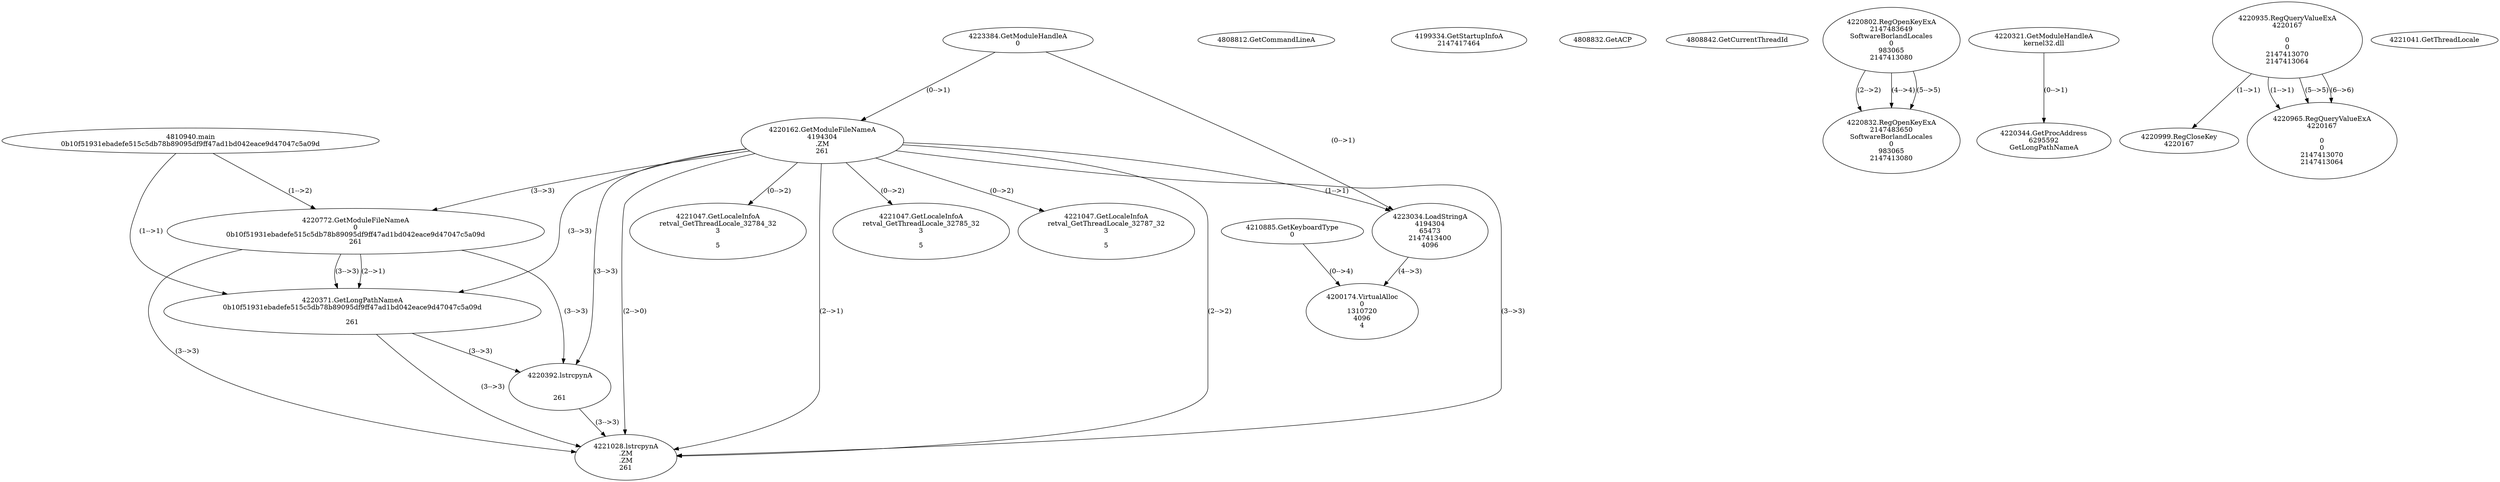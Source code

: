 // Global SCDG with merge call
digraph {
	0 [label="4810940.main
0b10f51931ebadefe515c5db78b89095df9ff47ad1bd042eace9d47047c5a09d"]
	1 [label="4223384.GetModuleHandleA
0"]
	2 [label="4210885.GetKeyboardType
0"]
	3 [label="4808812.GetCommandLineA
"]
	4 [label="4199334.GetStartupInfoA
2147417464"]
	5 [label="4808832.GetACP
"]
	6 [label="4808842.GetCurrentThreadId
"]
	7 [label="4220162.GetModuleFileNameA
4194304
.ZM
261"]
	1 -> 7 [label="(0-->1)"]
	8 [label="4220772.GetModuleFileNameA
0
0b10f51931ebadefe515c5db78b89095df9ff47ad1bd042eace9d47047c5a09d
261"]
	0 -> 8 [label="(1-->2)"]
	7 -> 8 [label="(3-->3)"]
	9 [label="4220802.RegOpenKeyExA
2147483649
Software\Borland\Locales
0
983065
2147413080"]
	10 [label="4220321.GetModuleHandleA
kernel32.dll"]
	11 [label="4220344.GetProcAddress
6295592
GetLongPathNameA"]
	10 -> 11 [label="(0-->1)"]
	12 [label="4220371.GetLongPathNameA
0b10f51931ebadefe515c5db78b89095df9ff47ad1bd042eace9d47047c5a09d

261"]
	0 -> 12 [label="(1-->1)"]
	8 -> 12 [label="(2-->1)"]
	7 -> 12 [label="(3-->3)"]
	8 -> 12 [label="(3-->3)"]
	13 [label="4220392.lstrcpynA


261"]
	7 -> 13 [label="(3-->3)"]
	8 -> 13 [label="(3-->3)"]
	12 -> 13 [label="(3-->3)"]
	14 [label="4220935.RegQueryValueExA
4220167

0
0
2147413070
2147413064"]
	15 [label="4220999.RegCloseKey
4220167"]
	14 -> 15 [label="(1-->1)"]
	16 [label="4221028.lstrcpynA
.ZM
.ZM
261"]
	7 -> 16 [label="(2-->1)"]
	7 -> 16 [label="(2-->2)"]
	7 -> 16 [label="(3-->3)"]
	8 -> 16 [label="(3-->3)"]
	12 -> 16 [label="(3-->3)"]
	13 -> 16 [label="(3-->3)"]
	7 -> 16 [label="(2-->0)"]
	17 [label="4221041.GetThreadLocale
"]
	18 [label="4221047.GetLocaleInfoA
retval_GetThreadLocale_32784_32
3

5"]
	7 -> 18 [label="(0-->2)"]
	19 [label="4223034.LoadStringA
4194304
65473
2147413400
4096"]
	1 -> 19 [label="(0-->1)"]
	7 -> 19 [label="(1-->1)"]
	20 [label="4220832.RegOpenKeyExA
2147483650
Software\Borland\Locales
0
983065
2147413080"]
	9 -> 20 [label="(2-->2)"]
	9 -> 20 [label="(4-->4)"]
	9 -> 20 [label="(5-->5)"]
	21 [label="4221047.GetLocaleInfoA
retval_GetThreadLocale_32785_32
3

5"]
	7 -> 21 [label="(0-->2)"]
	22 [label="4220965.RegQueryValueExA
4220167

0
0
2147413070
2147413064"]
	14 -> 22 [label="(1-->1)"]
	14 -> 22 [label="(5-->5)"]
	14 -> 22 [label="(6-->6)"]
	23 [label="4221047.GetLocaleInfoA
retval_GetThreadLocale_32787_32
3

5"]
	7 -> 23 [label="(0-->2)"]
	24 [label="4200174.VirtualAlloc
0
1310720
4096
4"]
	19 -> 24 [label="(4-->3)"]
	2 -> 24 [label="(0-->4)"]
}
